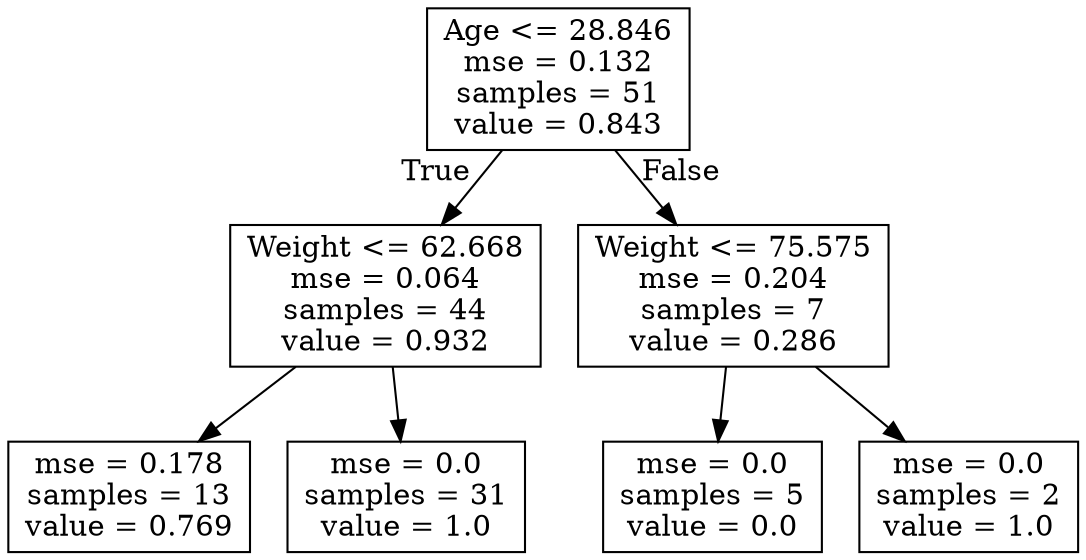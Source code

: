 digraph Tree {
node [shape=box] ;
0 [label="Age <= 28.846\nmse = 0.132\nsamples = 51\nvalue = 0.843"] ;
1 [label="Weight <= 62.668\nmse = 0.064\nsamples = 44\nvalue = 0.932"] ;
0 -> 1 [labeldistance=2.5, labelangle=45, headlabel="True"] ;
2 [label="mse = 0.178\nsamples = 13\nvalue = 0.769"] ;
1 -> 2 ;
3 [label="mse = 0.0\nsamples = 31\nvalue = 1.0"] ;
1 -> 3 ;
4 [label="Weight <= 75.575\nmse = 0.204\nsamples = 7\nvalue = 0.286"] ;
0 -> 4 [labeldistance=2.5, labelangle=-45, headlabel="False"] ;
5 [label="mse = 0.0\nsamples = 5\nvalue = 0.0"] ;
4 -> 5 ;
6 [label="mse = 0.0\nsamples = 2\nvalue = 1.0"] ;
4 -> 6 ;
}